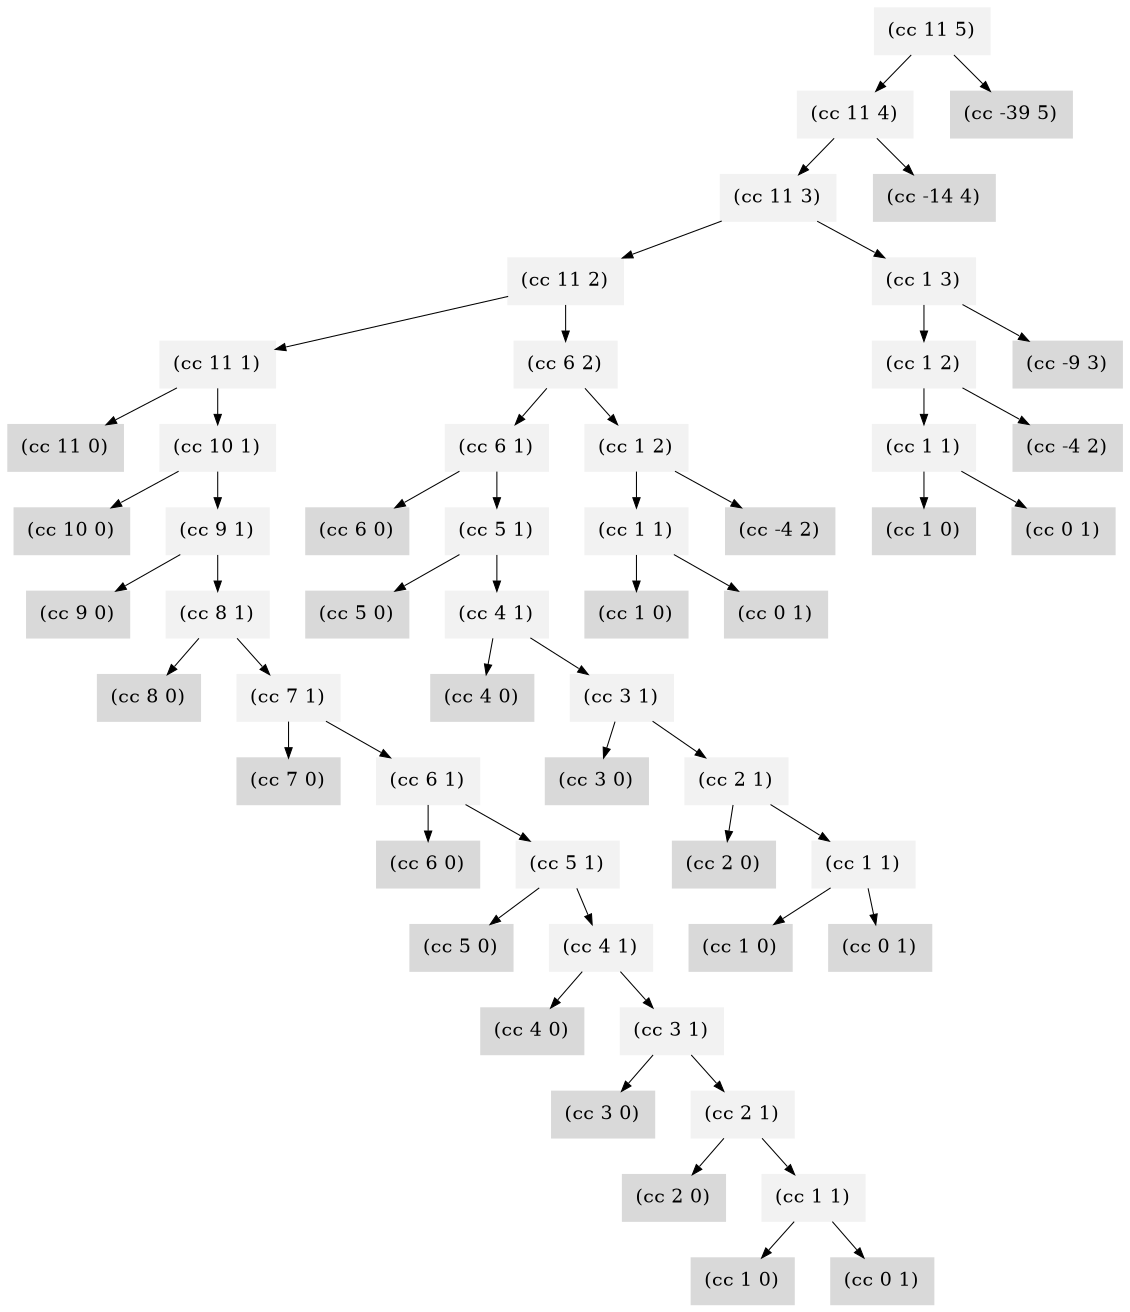 digraph G {
  graph [ranksep=0.25];
  node [color=gray95, style=filled, fontsize=9, shape=box, margin=.08, width=0, height=0 ];
  edge [penwidth=.5, arrowsize=0.5];

  "[0] (cc 11 5)" [label = "(cc 11 5)"];
  "[0] (cc 11 5)" -> "[1] (cc 11 4)"; "[1] (cc 11 4)" [label="(cc 11 4)", ];
  "[1] (cc 11 4)" -> "[2] (cc 11 3)"; "[2] (cc 11 3)" [label="(cc 11 3)", ];
  "[2] (cc 11 3)" -> "[3] (cc 11 2)"; "[3] (cc 11 2)" [label="(cc 11 2)", ];
  "[3] (cc 11 2)" -> "[4] (cc 11 1)"; "[4] (cc 11 1)" [label="(cc 11 1)", ];
  "[4] (cc 11 1)" -> "[5] (cc 11 0)"; "[5] (cc 11 0)" [label="(cc 11 0)", color=gray85];
  "[4] (cc 11 1)" -> "[5] (cc 10 1)"; "[5] (cc 10 1)" [label="(cc 10 1)", ];
  "[5] (cc 10 1)" -> "[6] (cc 10 0)"; "[6] (cc 10 0)" [label="(cc 10 0)", color=gray85];
  "[5] (cc 10 1)" -> "[6] (cc 9 1)"; "[6] (cc 9 1)" [label="(cc 9 1)", ];
  "[6] (cc 9 1)" -> "[7] (cc 9 0)"; "[7] (cc 9 0)" [label="(cc 9 0)", color=gray85];
  "[6] (cc 9 1)" -> "[7] (cc 8 1)"; "[7] (cc 8 1)" [label="(cc 8 1)", ];
  "[7] (cc 8 1)" -> "[8] (cc 8 0)"; "[8] (cc 8 0)" [label="(cc 8 0)", color=gray85];
  "[7] (cc 8 1)" -> "[8] (cc 7 1)"; "[8] (cc 7 1)" [label="(cc 7 1)", ];
  "[8] (cc 7 1)" -> "[9] (cc 7 0)"; "[9] (cc 7 0)" [label="(cc 7 0)", color=gray85];
  "[8] (cc 7 1)" -> "[9] (cc 6 1)"; "[9] (cc 6 1)" [label="(cc 6 1)", ];
  "[9] (cc 6 1)" -> "[10] (cc 6 0)"; "[10] (cc 6 0)" [label="(cc 6 0)", color=gray85];
  "[9] (cc 6 1)" -> "[10] (cc 5 1)"; "[10] (cc 5 1)" [label="(cc 5 1)", ];
  "[10] (cc 5 1)" -> "[11] (cc 5 0)"; "[11] (cc 5 0)" [label="(cc 5 0)", color=gray85];
  "[10] (cc 5 1)" -> "[11] (cc 4 1)"; "[11] (cc 4 1)" [label="(cc 4 1)", ];
  "[11] (cc 4 1)" -> "[12] (cc 4 0)"; "[12] (cc 4 0)" [label="(cc 4 0)", color=gray85];
  "[11] (cc 4 1)" -> "[12] (cc 3 1)"; "[12] (cc 3 1)" [label="(cc 3 1)", ];
  "[12] (cc 3 1)" -> "[13] (cc 3 0)"; "[13] (cc 3 0)" [label="(cc 3 0)", color=gray85];
  "[12] (cc 3 1)" -> "[13] (cc 2 1)"; "[13] (cc 2 1)" [label="(cc 2 1)", ];
  "[13] (cc 2 1)" -> "[14] (cc 2 0)"; "[14] (cc 2 0)" [label="(cc 2 0)", color=gray85];
  "[13] (cc 2 1)" -> "[14] (cc 1 1)"; "[14] (cc 1 1)" [label="(cc 1 1)", ];
  "[14] (cc 1 1)" -> "[15] (cc 1 0)"; "[15] (cc 1 0)" [label="(cc 1 0)", color=gray85];
  "[14] (cc 1 1)" -> "[15] (cc 0 1)"; "[15] (cc 0 1)" [label="(cc 0 1)", color=gray85];
  "[3] (cc 11 2)" -> "[4] (cc 6 2)"; "[4] (cc 6 2)" [label="(cc 6 2)", ];
  "[4] (cc 6 2)" -> "[5] (cc 6 1)"; "[5] (cc 6 1)" [label="(cc 6 1)", ];
  "[5] (cc 6 1)" -> "[6] (cc 6 0)"; "[6] (cc 6 0)" [label="(cc 6 0)", color=gray85];
  "[5] (cc 6 1)" -> "[6] (cc 5 1)"; "[6] (cc 5 1)" [label="(cc 5 1)", ];
  "[6] (cc 5 1)" -> "[7] (cc 5 0)"; "[7] (cc 5 0)" [label="(cc 5 0)", color=gray85];
  "[6] (cc 5 1)" -> "[7] (cc 4 1)"; "[7] (cc 4 1)" [label="(cc 4 1)", ];
  "[7] (cc 4 1)" -> "[8] (cc 4 0)"; "[8] (cc 4 0)" [label="(cc 4 0)", color=gray85];
  "[7] (cc 4 1)" -> "[8] (cc 3 1)"; "[8] (cc 3 1)" [label="(cc 3 1)", ];
  "[8] (cc 3 1)" -> "[9] (cc 3 0)"; "[9] (cc 3 0)" [label="(cc 3 0)", color=gray85];
  "[8] (cc 3 1)" -> "[9] (cc 2 1)"; "[9] (cc 2 1)" [label="(cc 2 1)", ];
  "[9] (cc 2 1)" -> "[10] (cc 2 0)"; "[10] (cc 2 0)" [label="(cc 2 0)", color=gray85];
  "[9] (cc 2 1)" -> "[10] (cc 1 1)"; "[10] (cc 1 1)" [label="(cc 1 1)", ];
  "[10] (cc 1 1)" -> "[11] (cc 1 0)"; "[11] (cc 1 0)" [label="(cc 1 0)", color=gray85];
  "[10] (cc 1 1)" -> "[11] (cc 0 1)"; "[11] (cc 0 1)" [label="(cc 0 1)", color=gray85];
  "[4] (cc 6 2)" -> "[5] (cc 1 2)"; "[5] (cc 1 2)" [label="(cc 1 2)", ];
  "[5] (cc 1 2)" -> "[6] (cc 1 1)"; "[6] (cc 1 1)" [label="(cc 1 1)", ];
  "[6] (cc 1 1)" -> "[7] (cc 1 0)"; "[7] (cc 1 0)" [label="(cc 1 0)", color=gray85];
  "[6] (cc 1 1)" -> "[7] (cc 0 1)"; "[7] (cc 0 1)" [label="(cc 0 1)", color=gray85];
  "[5] (cc 1 2)" -> "[6] (cc -4 2)"; "[6] (cc -4 2)" [label="(cc -4 2)", color=gray85];
  "[2] (cc 11 3)" -> "[3] (cc 1 3)"; "[3] (cc 1 3)" [label="(cc 1 3)", ];
  "[3] (cc 1 3)" -> "[4] (cc 1 2)"; "[4] (cc 1 2)" [label="(cc 1 2)", ];
  "[4] (cc 1 2)" -> "[5] (cc 1 1)"; "[5] (cc 1 1)" [label="(cc 1 1)", ];
  "[5] (cc 1 1)" -> "[6] (cc 1 0)"; "[6] (cc 1 0)" [label="(cc 1 0)", color=gray85];
  "[5] (cc 1 1)" -> "[6] (cc 0 1)"; "[6] (cc 0 1)" [label="(cc 0 1)", color=gray85];
  "[4] (cc 1 2)" -> "[5] (cc -4 2)"; "[5] (cc -4 2)" [label="(cc -4 2)", color=gray85];
  "[3] (cc 1 3)" -> "[4] (cc -9 3)"; "[4] (cc -9 3)" [label="(cc -9 3)", color=gray85];
  "[1] (cc 11 4)" -> "[2] (cc -14 4)"; "[2] (cc -14 4)" [label="(cc -14 4)", color=gray85];
  "[0] (cc 11 5)" -> "[1] (cc -39 5)"; "[1] (cc -39 5)" [label="(cc -39 5)", color=gray85];
}
